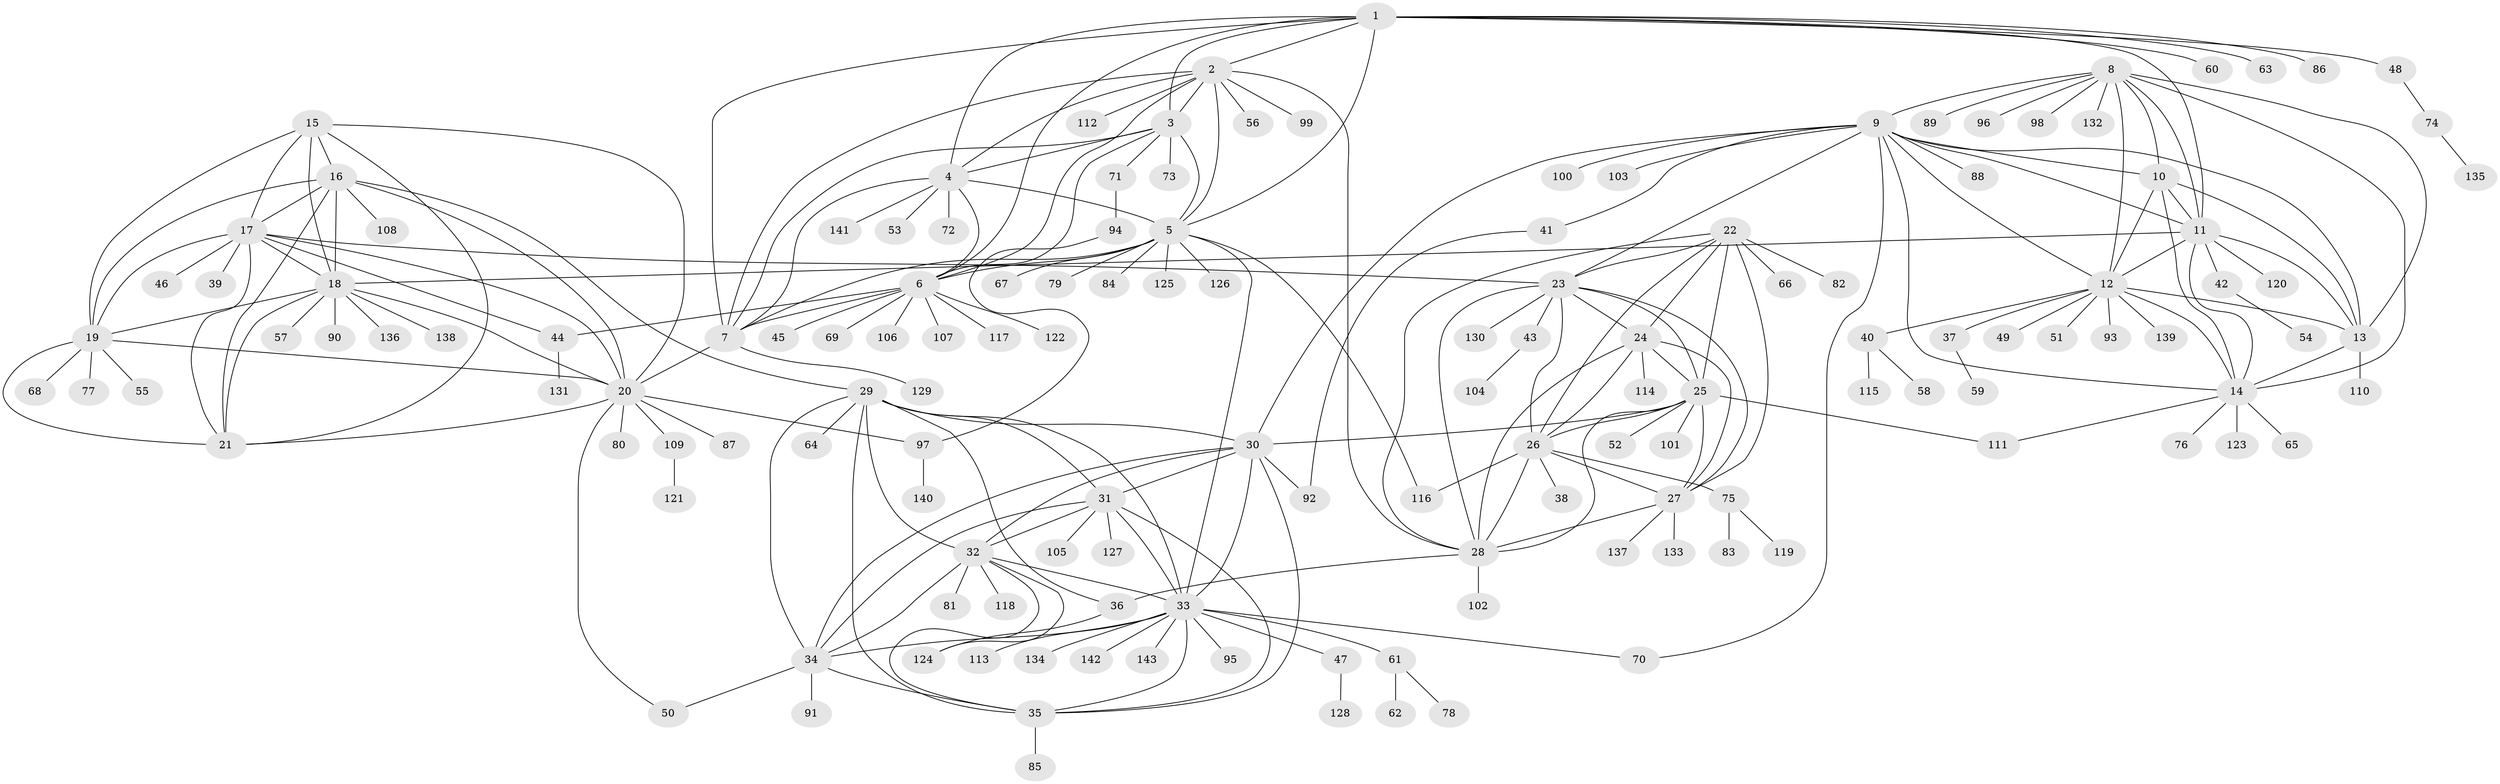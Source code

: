 // coarse degree distribution, {9: 0.03529411764705882, 12: 0.03529411764705882, 6: 0.047058823529411764, 5: 0.03529411764705882, 8: 0.047058823529411764, 13: 0.011764705882352941, 10: 0.03529411764705882, 15: 0.011764705882352941, 7: 0.03529411764705882, 3: 0.011764705882352941, 4: 0.011764705882352941, 2: 0.07058823529411765, 1: 0.611764705882353}
// Generated by graph-tools (version 1.1) at 2025/19/03/04/25 18:19:42]
// undirected, 143 vertices, 232 edges
graph export_dot {
graph [start="1"]
  node [color=gray90,style=filled];
  1;
  2;
  3;
  4;
  5;
  6;
  7;
  8;
  9;
  10;
  11;
  12;
  13;
  14;
  15;
  16;
  17;
  18;
  19;
  20;
  21;
  22;
  23;
  24;
  25;
  26;
  27;
  28;
  29;
  30;
  31;
  32;
  33;
  34;
  35;
  36;
  37;
  38;
  39;
  40;
  41;
  42;
  43;
  44;
  45;
  46;
  47;
  48;
  49;
  50;
  51;
  52;
  53;
  54;
  55;
  56;
  57;
  58;
  59;
  60;
  61;
  62;
  63;
  64;
  65;
  66;
  67;
  68;
  69;
  70;
  71;
  72;
  73;
  74;
  75;
  76;
  77;
  78;
  79;
  80;
  81;
  82;
  83;
  84;
  85;
  86;
  87;
  88;
  89;
  90;
  91;
  92;
  93;
  94;
  95;
  96;
  97;
  98;
  99;
  100;
  101;
  102;
  103;
  104;
  105;
  106;
  107;
  108;
  109;
  110;
  111;
  112;
  113;
  114;
  115;
  116;
  117;
  118;
  119;
  120;
  121;
  122;
  123;
  124;
  125;
  126;
  127;
  128;
  129;
  130;
  131;
  132;
  133;
  134;
  135;
  136;
  137;
  138;
  139;
  140;
  141;
  142;
  143;
  1 -- 2;
  1 -- 3;
  1 -- 4;
  1 -- 5;
  1 -- 6;
  1 -- 7;
  1 -- 11;
  1 -- 48;
  1 -- 60;
  1 -- 63;
  1 -- 86;
  2 -- 3;
  2 -- 4;
  2 -- 5;
  2 -- 6;
  2 -- 7;
  2 -- 28;
  2 -- 56;
  2 -- 99;
  2 -- 112;
  3 -- 4;
  3 -- 5;
  3 -- 6;
  3 -- 7;
  3 -- 71;
  3 -- 73;
  4 -- 5;
  4 -- 6;
  4 -- 7;
  4 -- 53;
  4 -- 72;
  4 -- 141;
  5 -- 6;
  5 -- 7;
  5 -- 33;
  5 -- 67;
  5 -- 79;
  5 -- 84;
  5 -- 116;
  5 -- 125;
  5 -- 126;
  6 -- 7;
  6 -- 44;
  6 -- 45;
  6 -- 69;
  6 -- 106;
  6 -- 107;
  6 -- 117;
  6 -- 122;
  7 -- 20;
  7 -- 129;
  8 -- 9;
  8 -- 10;
  8 -- 11;
  8 -- 12;
  8 -- 13;
  8 -- 14;
  8 -- 89;
  8 -- 96;
  8 -- 98;
  8 -- 132;
  9 -- 10;
  9 -- 11;
  9 -- 12;
  9 -- 13;
  9 -- 14;
  9 -- 23;
  9 -- 30;
  9 -- 41;
  9 -- 70;
  9 -- 88;
  9 -- 100;
  9 -- 103;
  10 -- 11;
  10 -- 12;
  10 -- 13;
  10 -- 14;
  11 -- 12;
  11 -- 13;
  11 -- 14;
  11 -- 18;
  11 -- 42;
  11 -- 120;
  12 -- 13;
  12 -- 14;
  12 -- 37;
  12 -- 40;
  12 -- 49;
  12 -- 51;
  12 -- 93;
  12 -- 139;
  13 -- 14;
  13 -- 110;
  14 -- 65;
  14 -- 76;
  14 -- 111;
  14 -- 123;
  15 -- 16;
  15 -- 17;
  15 -- 18;
  15 -- 19;
  15 -- 20;
  15 -- 21;
  16 -- 17;
  16 -- 18;
  16 -- 19;
  16 -- 20;
  16 -- 21;
  16 -- 29;
  16 -- 108;
  17 -- 18;
  17 -- 19;
  17 -- 20;
  17 -- 21;
  17 -- 23;
  17 -- 39;
  17 -- 44;
  17 -- 46;
  18 -- 19;
  18 -- 20;
  18 -- 21;
  18 -- 57;
  18 -- 90;
  18 -- 136;
  18 -- 138;
  19 -- 20;
  19 -- 21;
  19 -- 55;
  19 -- 68;
  19 -- 77;
  20 -- 21;
  20 -- 50;
  20 -- 80;
  20 -- 87;
  20 -- 97;
  20 -- 109;
  22 -- 23;
  22 -- 24;
  22 -- 25;
  22 -- 26;
  22 -- 27;
  22 -- 28;
  22 -- 66;
  22 -- 82;
  23 -- 24;
  23 -- 25;
  23 -- 26;
  23 -- 27;
  23 -- 28;
  23 -- 43;
  23 -- 130;
  24 -- 25;
  24 -- 26;
  24 -- 27;
  24 -- 28;
  24 -- 114;
  25 -- 26;
  25 -- 27;
  25 -- 28;
  25 -- 30;
  25 -- 52;
  25 -- 101;
  25 -- 111;
  26 -- 27;
  26 -- 28;
  26 -- 38;
  26 -- 75;
  26 -- 116;
  27 -- 28;
  27 -- 133;
  27 -- 137;
  28 -- 36;
  28 -- 102;
  29 -- 30;
  29 -- 31;
  29 -- 32;
  29 -- 33;
  29 -- 34;
  29 -- 35;
  29 -- 36;
  29 -- 64;
  30 -- 31;
  30 -- 32;
  30 -- 33;
  30 -- 34;
  30 -- 35;
  30 -- 92;
  31 -- 32;
  31 -- 33;
  31 -- 34;
  31 -- 35;
  31 -- 105;
  31 -- 127;
  32 -- 33;
  32 -- 34;
  32 -- 35;
  32 -- 81;
  32 -- 118;
  32 -- 124;
  33 -- 34;
  33 -- 35;
  33 -- 47;
  33 -- 61;
  33 -- 70;
  33 -- 95;
  33 -- 113;
  33 -- 134;
  33 -- 142;
  33 -- 143;
  34 -- 35;
  34 -- 50;
  34 -- 91;
  35 -- 85;
  36 -- 124;
  37 -- 59;
  40 -- 58;
  40 -- 115;
  41 -- 92;
  42 -- 54;
  43 -- 104;
  44 -- 131;
  47 -- 128;
  48 -- 74;
  61 -- 62;
  61 -- 78;
  71 -- 94;
  74 -- 135;
  75 -- 83;
  75 -- 119;
  94 -- 97;
  97 -- 140;
  109 -- 121;
}

